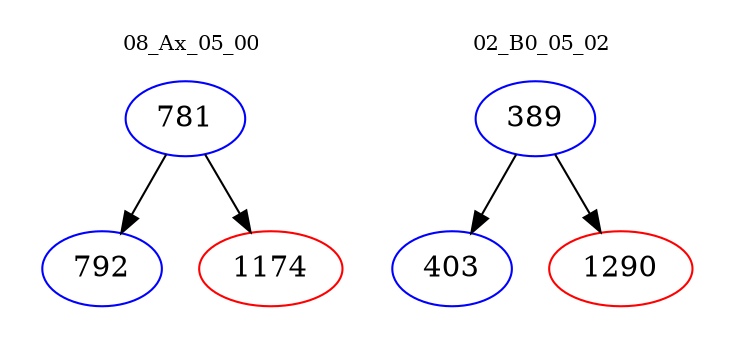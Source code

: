 digraph{
subgraph cluster_0 {
color = white
label = "08_Ax_05_00";
fontsize=10;
T0_781 [label="781", color="blue"]
T0_781 -> T0_792 [color="black"]
T0_792 [label="792", color="blue"]
T0_781 -> T0_1174 [color="black"]
T0_1174 [label="1174", color="red"]
}
subgraph cluster_1 {
color = white
label = "02_B0_05_02";
fontsize=10;
T1_389 [label="389", color="blue"]
T1_389 -> T1_403 [color="black"]
T1_403 [label="403", color="blue"]
T1_389 -> T1_1290 [color="black"]
T1_1290 [label="1290", color="red"]
}
}
